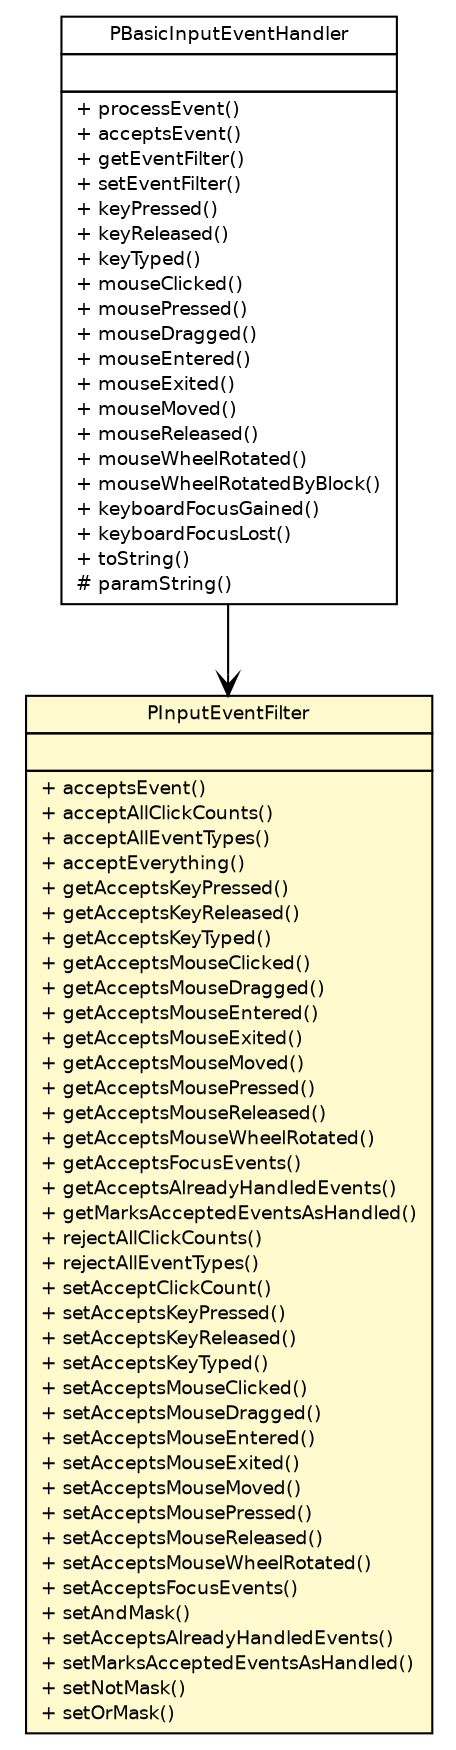#!/usr/local/bin/dot
#
# Class diagram 
# Generated by UmlGraph version 4.6 (http://www.spinellis.gr/sw/umlgraph)
#

digraph G {
	edge [fontname="Helvetica",fontsize=10,labelfontname="Helvetica",labelfontsize=10];
	node [fontname="Helvetica",fontsize=10,shape=plaintext];
	// edu.umd.cs.piccolo.event.PInputEventFilter
	c1055 [label=<<table border="0" cellborder="1" cellspacing="0" cellpadding="2" port="p" bgcolor="lemonChiffon" href="./PInputEventFilter.html">
		<tr><td><table border="0" cellspacing="0" cellpadding="1">
			<tr><td> PInputEventFilter </td></tr>
		</table></td></tr>
		<tr><td><table border="0" cellspacing="0" cellpadding="1">
			<tr><td align="left">  </td></tr>
		</table></td></tr>
		<tr><td><table border="0" cellspacing="0" cellpadding="1">
			<tr><td align="left"> + acceptsEvent() </td></tr>
			<tr><td align="left"> + acceptAllClickCounts() </td></tr>
			<tr><td align="left"> + acceptAllEventTypes() </td></tr>
			<tr><td align="left"> + acceptEverything() </td></tr>
			<tr><td align="left"> + getAcceptsKeyPressed() </td></tr>
			<tr><td align="left"> + getAcceptsKeyReleased() </td></tr>
			<tr><td align="left"> + getAcceptsKeyTyped() </td></tr>
			<tr><td align="left"> + getAcceptsMouseClicked() </td></tr>
			<tr><td align="left"> + getAcceptsMouseDragged() </td></tr>
			<tr><td align="left"> + getAcceptsMouseEntered() </td></tr>
			<tr><td align="left"> + getAcceptsMouseExited() </td></tr>
			<tr><td align="left"> + getAcceptsMouseMoved() </td></tr>
			<tr><td align="left"> + getAcceptsMousePressed() </td></tr>
			<tr><td align="left"> + getAcceptsMouseReleased() </td></tr>
			<tr><td align="left"> + getAcceptsMouseWheelRotated() </td></tr>
			<tr><td align="left"> + getAcceptsFocusEvents() </td></tr>
			<tr><td align="left"> + getAcceptsAlreadyHandledEvents() </td></tr>
			<tr><td align="left"> + getMarksAcceptedEventsAsHandled() </td></tr>
			<tr><td align="left"> + rejectAllClickCounts() </td></tr>
			<tr><td align="left"> + rejectAllEventTypes() </td></tr>
			<tr><td align="left"> + setAcceptClickCount() </td></tr>
			<tr><td align="left"> + setAcceptsKeyPressed() </td></tr>
			<tr><td align="left"> + setAcceptsKeyReleased() </td></tr>
			<tr><td align="left"> + setAcceptsKeyTyped() </td></tr>
			<tr><td align="left"> + setAcceptsMouseClicked() </td></tr>
			<tr><td align="left"> + setAcceptsMouseDragged() </td></tr>
			<tr><td align="left"> + setAcceptsMouseEntered() </td></tr>
			<tr><td align="left"> + setAcceptsMouseExited() </td></tr>
			<tr><td align="left"> + setAcceptsMouseMoved() </td></tr>
			<tr><td align="left"> + setAcceptsMousePressed() </td></tr>
			<tr><td align="left"> + setAcceptsMouseReleased() </td></tr>
			<tr><td align="left"> + setAcceptsMouseWheelRotated() </td></tr>
			<tr><td align="left"> + setAcceptsFocusEvents() </td></tr>
			<tr><td align="left"> + setAndMask() </td></tr>
			<tr><td align="left"> + setAcceptsAlreadyHandledEvents() </td></tr>
			<tr><td align="left"> + setMarksAcceptedEventsAsHandled() </td></tr>
			<tr><td align="left"> + setNotMask() </td></tr>
			<tr><td align="left"> + setOrMask() </td></tr>
		</table></td></tr>
		</table>>, fontname="Helvetica", fontcolor="black", fontsize=9.0];
	// edu.umd.cs.piccolo.event.PBasicInputEventHandler
	c1061 [label=<<table border="0" cellborder="1" cellspacing="0" cellpadding="2" port="p" href="./PBasicInputEventHandler.html">
		<tr><td><table border="0" cellspacing="0" cellpadding="1">
			<tr><td> PBasicInputEventHandler </td></tr>
		</table></td></tr>
		<tr><td><table border="0" cellspacing="0" cellpadding="1">
			<tr><td align="left">  </td></tr>
		</table></td></tr>
		<tr><td><table border="0" cellspacing="0" cellpadding="1">
			<tr><td align="left"> + processEvent() </td></tr>
			<tr><td align="left"> + acceptsEvent() </td></tr>
			<tr><td align="left"> + getEventFilter() </td></tr>
			<tr><td align="left"> + setEventFilter() </td></tr>
			<tr><td align="left"> + keyPressed() </td></tr>
			<tr><td align="left"> + keyReleased() </td></tr>
			<tr><td align="left"> + keyTyped() </td></tr>
			<tr><td align="left"> + mouseClicked() </td></tr>
			<tr><td align="left"> + mousePressed() </td></tr>
			<tr><td align="left"> + mouseDragged() </td></tr>
			<tr><td align="left"> + mouseEntered() </td></tr>
			<tr><td align="left"> + mouseExited() </td></tr>
			<tr><td align="left"> + mouseMoved() </td></tr>
			<tr><td align="left"> + mouseReleased() </td></tr>
			<tr><td align="left"> + mouseWheelRotated() </td></tr>
			<tr><td align="left"> + mouseWheelRotatedByBlock() </td></tr>
			<tr><td align="left"> + keyboardFocusGained() </td></tr>
			<tr><td align="left"> + keyboardFocusLost() </td></tr>
			<tr><td align="left"> + toString() </td></tr>
			<tr><td align="left"> # paramString() </td></tr>
		</table></td></tr>
		</table>>, fontname="Helvetica", fontcolor="black", fontsize=9.0];
	// edu.umd.cs.piccolo.event.PBasicInputEventHandler NAVASSOC edu.umd.cs.piccolo.event.PInputEventFilter
	c1061:p -> c1055:p [taillabel="", label="", headlabel="", fontname="Helvetica", fontcolor="black", fontsize=10.0, color="black", arrowhead=open];
}

